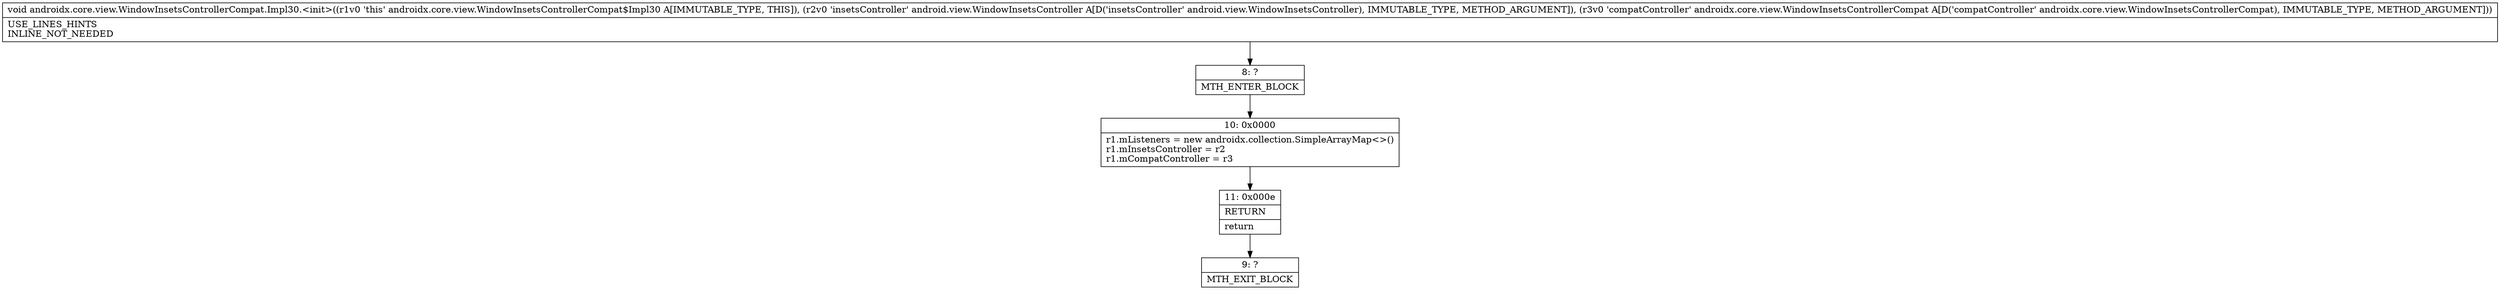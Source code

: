digraph "CFG forandroidx.core.view.WindowInsetsControllerCompat.Impl30.\<init\>(Landroid\/view\/WindowInsetsController;Landroidx\/core\/view\/WindowInsetsControllerCompat;)V" {
Node_8 [shape=record,label="{8\:\ ?|MTH_ENTER_BLOCK\l}"];
Node_10 [shape=record,label="{10\:\ 0x0000|r1.mListeners = new androidx.collection.SimpleArrayMap\<\>()\lr1.mInsetsController = r2\lr1.mCompatController = r3\l}"];
Node_11 [shape=record,label="{11\:\ 0x000e|RETURN\l|return\l}"];
Node_9 [shape=record,label="{9\:\ ?|MTH_EXIT_BLOCK\l}"];
MethodNode[shape=record,label="{void androidx.core.view.WindowInsetsControllerCompat.Impl30.\<init\>((r1v0 'this' androidx.core.view.WindowInsetsControllerCompat$Impl30 A[IMMUTABLE_TYPE, THIS]), (r2v0 'insetsController' android.view.WindowInsetsController A[D('insetsController' android.view.WindowInsetsController), IMMUTABLE_TYPE, METHOD_ARGUMENT]), (r3v0 'compatController' androidx.core.view.WindowInsetsControllerCompat A[D('compatController' androidx.core.view.WindowInsetsControllerCompat), IMMUTABLE_TYPE, METHOD_ARGUMENT]))  | USE_LINES_HINTS\lINLINE_NOT_NEEDED\l}"];
MethodNode -> Node_8;Node_8 -> Node_10;
Node_10 -> Node_11;
Node_11 -> Node_9;
}

